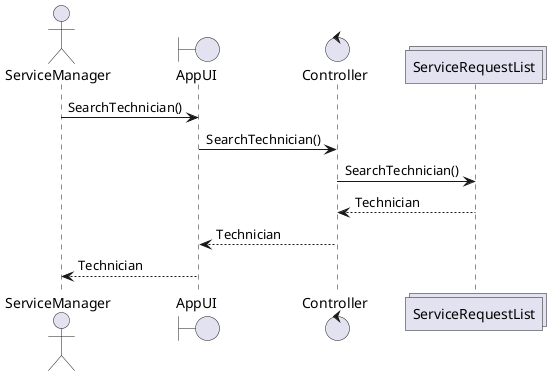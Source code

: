@startuml
Actor ServiceManager
Boundary AppUI
Control Controller
Collections ServiceRequestList

ServiceManager -> AppUI : SearchTechnician()
AppUI -> Controller :  SearchTechnician()
Controller -> ServiceRequestList : SearchTechnician()
ServiceRequestList --> Controller : Technician
Controller --> AppUI : Technician
AppUI --> ServiceManager : Technician
@enduml